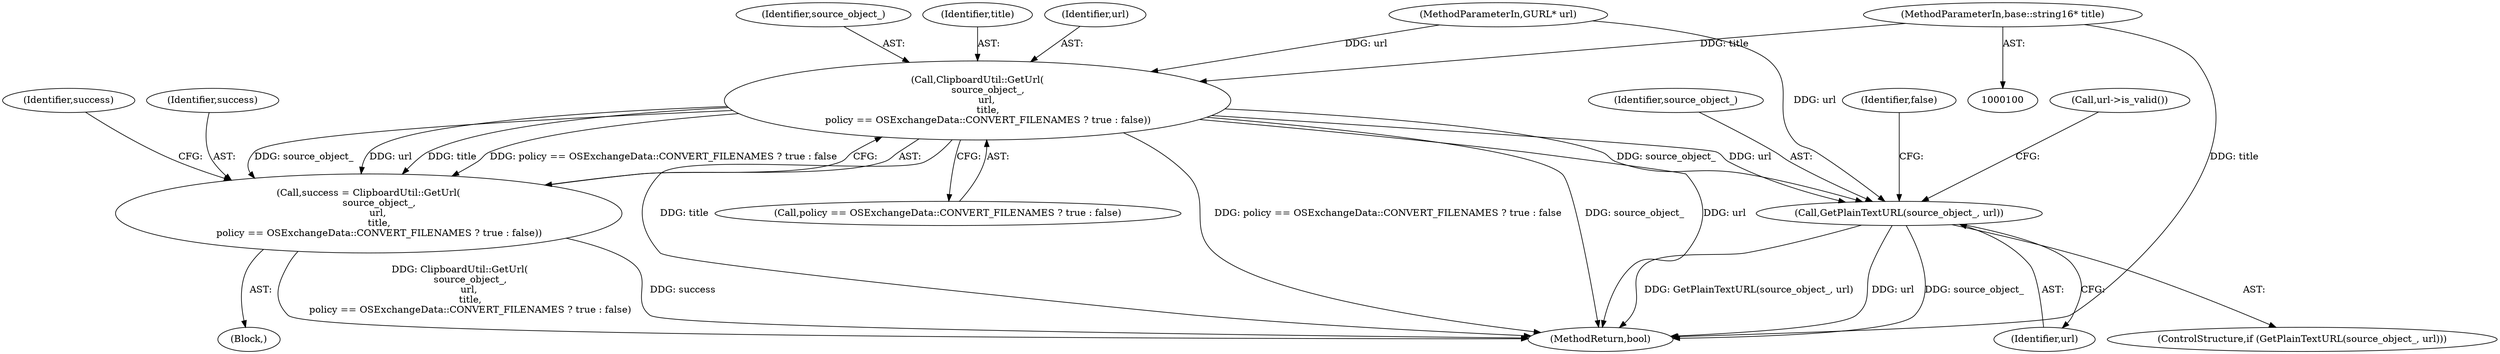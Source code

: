 digraph "0_Chrome_e93dc535728da259ec16d1c3cc393f80b25f64ae_17@pointer" {
"1000103" [label="(MethodParameterIn,base::string16* title)"];
"1000109" [label="(Call,ClipboardUtil::GetUrl(\n       source_object_,\n      url,\n       title,\n       policy == OSExchangeData::CONVERT_FILENAMES ? true : false))"];
"1000107" [label="(Call,success = ClipboardUtil::GetUrl(\n       source_object_,\n      url,\n       title,\n       policy == OSExchangeData::CONVERT_FILENAMES ? true : false))"];
"1000128" [label="(Call,GetPlainTextURL(source_object_, url))"];
"1000128" [label="(Call,GetPlainTextURL(source_object_, url))"];
"1000151" [label="(MethodReturn,bool)"];
"1000113" [label="(Call,policy == OSExchangeData::CONVERT_FILENAMES ? true : false)"];
"1000102" [label="(MethodParameterIn,GURL* url)"];
"1000104" [label="(Block,)"];
"1000120" [label="(Identifier,success)"];
"1000133" [label="(Call,url->is_valid())"];
"1000108" [label="(Identifier,success)"];
"1000107" [label="(Call,success = ClipboardUtil::GetUrl(\n       source_object_,\n      url,\n       title,\n       policy == OSExchangeData::CONVERT_FILENAMES ? true : false))"];
"1000103" [label="(MethodParameterIn,base::string16* title)"];
"1000130" [label="(Identifier,url)"];
"1000129" [label="(Identifier,source_object_)"];
"1000110" [label="(Identifier,source_object_)"];
"1000112" [label="(Identifier,title)"];
"1000150" [label="(Identifier,false)"];
"1000127" [label="(ControlStructure,if (GetPlainTextURL(source_object_, url)))"];
"1000111" [label="(Identifier,url)"];
"1000109" [label="(Call,ClipboardUtil::GetUrl(\n       source_object_,\n      url,\n       title,\n       policy == OSExchangeData::CONVERT_FILENAMES ? true : false))"];
"1000103" -> "1000100"  [label="AST: "];
"1000103" -> "1000151"  [label="DDG: title"];
"1000103" -> "1000109"  [label="DDG: title"];
"1000109" -> "1000107"  [label="AST: "];
"1000109" -> "1000113"  [label="CFG: "];
"1000110" -> "1000109"  [label="AST: "];
"1000111" -> "1000109"  [label="AST: "];
"1000112" -> "1000109"  [label="AST: "];
"1000113" -> "1000109"  [label="AST: "];
"1000107" -> "1000109"  [label="CFG: "];
"1000109" -> "1000151"  [label="DDG: title"];
"1000109" -> "1000151"  [label="DDG: policy == OSExchangeData::CONVERT_FILENAMES ? true : false"];
"1000109" -> "1000151"  [label="DDG: source_object_"];
"1000109" -> "1000151"  [label="DDG: url"];
"1000109" -> "1000107"  [label="DDG: source_object_"];
"1000109" -> "1000107"  [label="DDG: url"];
"1000109" -> "1000107"  [label="DDG: title"];
"1000109" -> "1000107"  [label="DDG: policy == OSExchangeData::CONVERT_FILENAMES ? true : false"];
"1000102" -> "1000109"  [label="DDG: url"];
"1000109" -> "1000128"  [label="DDG: source_object_"];
"1000109" -> "1000128"  [label="DDG: url"];
"1000107" -> "1000104"  [label="AST: "];
"1000108" -> "1000107"  [label="AST: "];
"1000120" -> "1000107"  [label="CFG: "];
"1000107" -> "1000151"  [label="DDG: success"];
"1000107" -> "1000151"  [label="DDG: ClipboardUtil::GetUrl(\n       source_object_,\n      url,\n       title,\n       policy == OSExchangeData::CONVERT_FILENAMES ? true : false)"];
"1000128" -> "1000127"  [label="AST: "];
"1000128" -> "1000130"  [label="CFG: "];
"1000129" -> "1000128"  [label="AST: "];
"1000130" -> "1000128"  [label="AST: "];
"1000133" -> "1000128"  [label="CFG: "];
"1000150" -> "1000128"  [label="CFG: "];
"1000128" -> "1000151"  [label="DDG: url"];
"1000128" -> "1000151"  [label="DDG: source_object_"];
"1000128" -> "1000151"  [label="DDG: GetPlainTextURL(source_object_, url)"];
"1000102" -> "1000128"  [label="DDG: url"];
}
